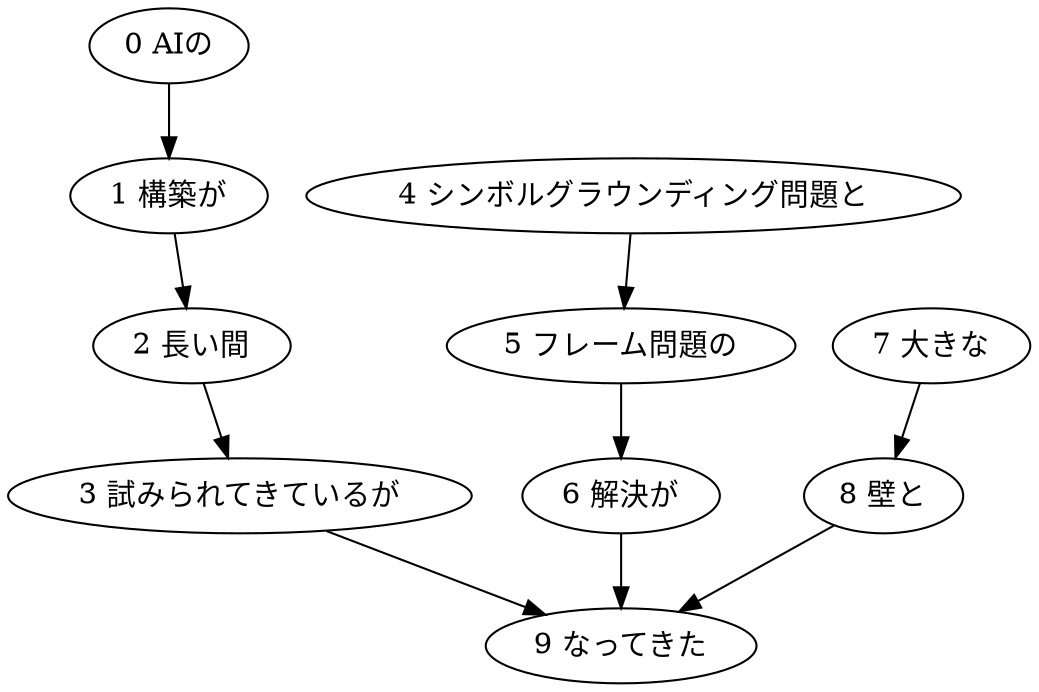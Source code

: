 digraph {
	"0 AIの"
	"1 構築が"
	"0 AIの" -> "1 構築が"
	"1 構築が"
	"2 長い間"
	"1 構築が" -> "2 長い間"
	"2 長い間"
	"3 試みられてきているが"
	"2 長い間" -> "3 試みられてきているが"
	"4 シンボルグラウンディング問題と"
	"5 フレーム問題の"
	"4 シンボルグラウンディング問題と" -> "5 フレーム問題の"
	"5 フレーム問題の"
	"6 解決が"
	"5 フレーム問題の" -> "6 解決が"
	"7 大きな"
	"8 壁と"
	"7 大きな" -> "8 壁と"
	"3 試みられてきているが"
	"9 なってきた"
	"3 試みられてきているが" -> "9 なってきた"
	"6 解決が"
	"9 なってきた"
	"6 解決が" -> "9 なってきた"
	"8 壁と"
	"9 なってきた"
	"8 壁と" -> "9 なってきた"
}
